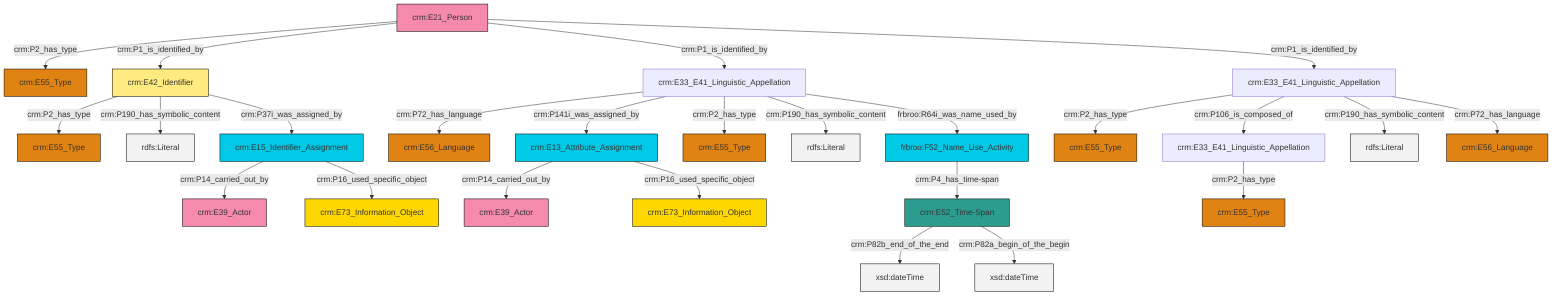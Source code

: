 graph TD
classDef Literal fill:#f2f2f2,stroke:#000000;
classDef CRM_Entity fill:#FFFFFF,stroke:#000000;
classDef Temporal_Entity fill:#00C9E6, stroke:#000000;
classDef Type fill:#E18312, stroke:#000000;
classDef Time-Span fill:#2C9C91, stroke:#000000;
classDef Appellation fill:#FFEB7F, stroke:#000000;
classDef Place fill:#008836, stroke:#000000;
classDef Persistent_Item fill:#B266B2, stroke:#000000;
classDef Conceptual_Object fill:#FFD700, stroke:#000000;
classDef Physical_Thing fill:#D2B48C, stroke:#000000;
classDef Actor fill:#f58aad, stroke:#000000;
classDef PC_Classes fill:#4ce600, stroke:#000000;
classDef Multi fill:#cccccc,stroke:#000000;

4["crm:E33_E41_Linguistic_Appellation"]:::Default -->|crm:P2_has_type| 5["crm:E55_Type"]:::Type
6["crm:E33_E41_Linguistic_Appellation"]:::Default -->|crm:P72_has_language| 7["crm:E56_Language"]:::Type
8["crm:E52_Time-Span"]:::Time-Span -->|crm:P82b_end_of_the_end| 9[xsd:dateTime]:::Literal
12["crm:E21_Person"]:::Actor -->|crm:P2_has_type| 13["crm:E55_Type"]:::Type
4["crm:E33_E41_Linguistic_Appellation"]:::Default -->|crm:P106_is_composed_of| 16["crm:E33_E41_Linguistic_Appellation"]:::Default
14["crm:E42_Identifier"]:::Appellation -->|crm:P2_has_type| 18["crm:E55_Type"]:::Type
0["crm:E15_Identifier_Assignment"]:::Temporal_Entity -->|crm:P14_carried_out_by| 10["crm:E39_Actor"]:::Actor
6["crm:E33_E41_Linguistic_Appellation"]:::Default -->|crm:P141i_was_assigned_by| 20["crm:E13_Attribute_Assignment"]:::Temporal_Entity
12["crm:E21_Person"]:::Actor -->|crm:P1_is_identified_by| 14["crm:E42_Identifier"]:::Appellation
4["crm:E33_E41_Linguistic_Appellation"]:::Default -->|crm:P190_has_symbolic_content| 26[rdfs:Literal]:::Literal
12["crm:E21_Person"]:::Actor -->|crm:P1_is_identified_by| 6["crm:E33_E41_Linguistic_Appellation"]:::Default
29["frbroo:F52_Name_Use_Activity"]:::Temporal_Entity -->|crm:P4_has_time-span| 8["crm:E52_Time-Span"]:::Time-Span
0["crm:E15_Identifier_Assignment"]:::Temporal_Entity -->|crm:P16_used_specific_object| 2["crm:E73_Information_Object"]:::Conceptual_Object
6["crm:E33_E41_Linguistic_Appellation"]:::Default -->|crm:P2_has_type| 31["crm:E55_Type"]:::Type
4["crm:E33_E41_Linguistic_Appellation"]:::Default -->|crm:P72_has_language| 32["crm:E56_Language"]:::Type
20["crm:E13_Attribute_Assignment"]:::Temporal_Entity -->|crm:P14_carried_out_by| 34["crm:E39_Actor"]:::Actor
16["crm:E33_E41_Linguistic_Appellation"]:::Default -->|crm:P2_has_type| 36["crm:E55_Type"]:::Type
8["crm:E52_Time-Span"]:::Time-Span -->|crm:P82a_begin_of_the_begin| 37[xsd:dateTime]:::Literal
12["crm:E21_Person"]:::Actor -->|crm:P1_is_identified_by| 4["crm:E33_E41_Linguistic_Appellation"]:::Default
14["crm:E42_Identifier"]:::Appellation -->|crm:P190_has_symbolic_content| 39[rdfs:Literal]:::Literal
14["crm:E42_Identifier"]:::Appellation -->|crm:P37i_was_assigned_by| 0["crm:E15_Identifier_Assignment"]:::Temporal_Entity
20["crm:E13_Attribute_Assignment"]:::Temporal_Entity -->|crm:P16_used_specific_object| 21["crm:E73_Information_Object"]:::Conceptual_Object
6["crm:E33_E41_Linguistic_Appellation"]:::Default -->|crm:P190_has_symbolic_content| 44[rdfs:Literal]:::Literal
6["crm:E33_E41_Linguistic_Appellation"]:::Default -->|frbroo:R64i_was_name_used_by| 29["frbroo:F52_Name_Use_Activity"]:::Temporal_Entity